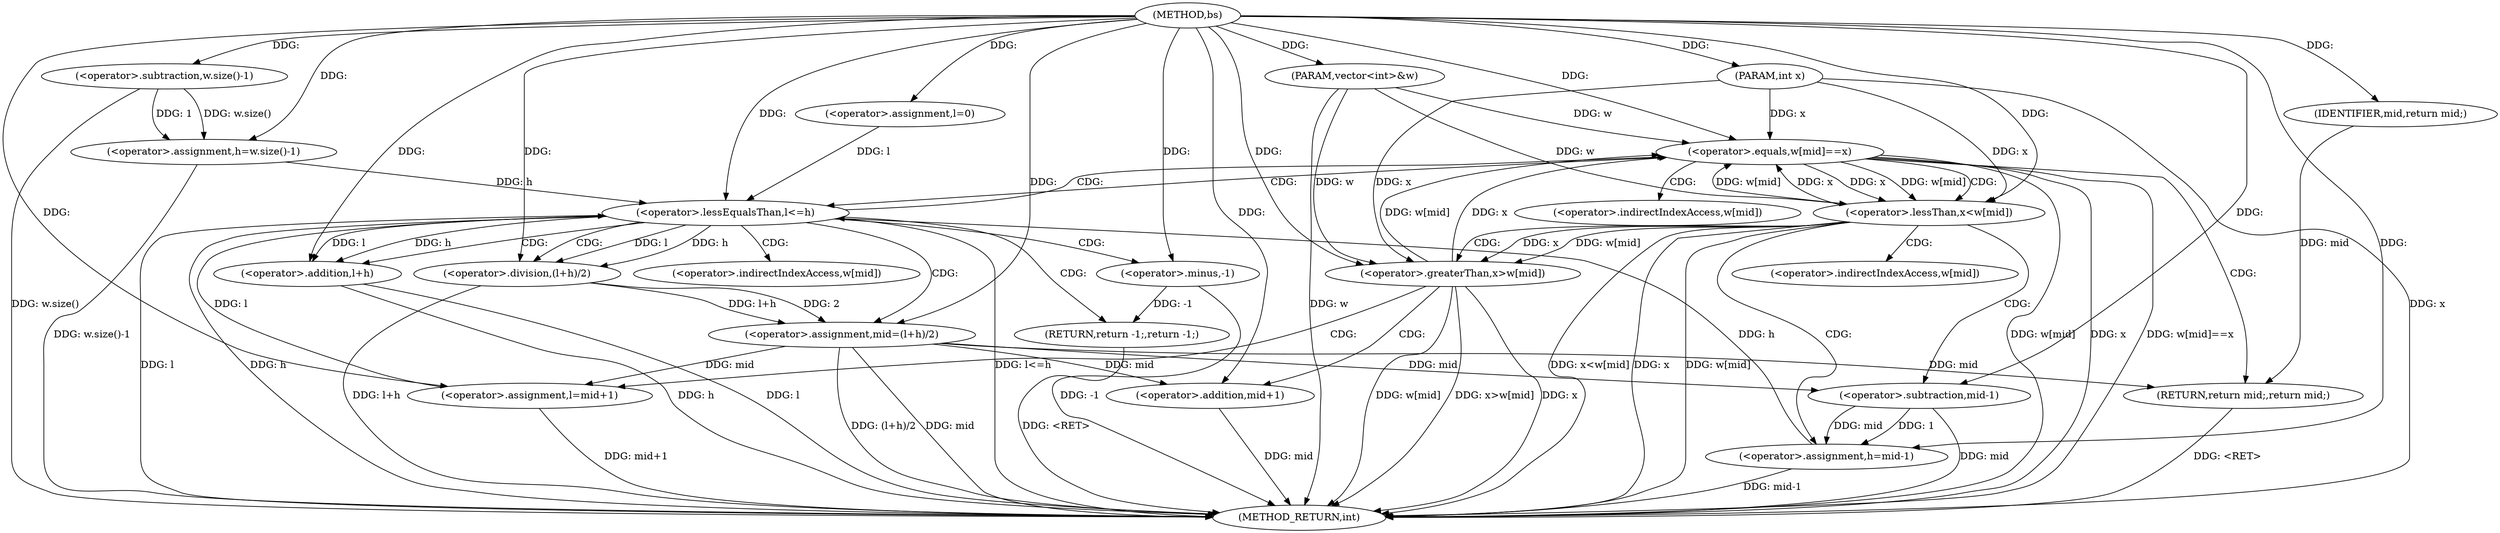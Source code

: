 digraph "bs" {  
"1000271" [label = "(METHOD,bs)" ]
"1000333" [label = "(METHOD_RETURN,int)" ]
"1000272" [label = "(PARAM,vector<int>&w)" ]
"1000273" [label = "(PARAM,int x)" ]
"1000276" [label = "(<operator>.assignment,l=0)" ]
"1000280" [label = "(<operator>.assignment,h=w.size()-1)" ]
"1000330" [label = "(RETURN,return -1;,return -1;)" ]
"1000286" [label = "(<operator>.lessEqualsThan,l<=h)" ]
"1000331" [label = "(<operator>.minus,-1)" ]
"1000282" [label = "(<operator>.subtraction,w.size()-1)" ]
"1000291" [label = "(<operator>.assignment,mid=(l+h)/2)" ]
"1000299" [label = "(<operator>.equals,w[mid]==x)" ]
"1000304" [label = "(RETURN,return mid;,return mid;)" ]
"1000293" [label = "(<operator>.division,(l+h)/2)" ]
"1000305" [label = "(IDENTIFIER,mid,return mid;)" ]
"1000294" [label = "(<operator>.addition,l+h)" ]
"1000308" [label = "(<operator>.lessThan,x<w[mid])" ]
"1000313" [label = "(<operator>.assignment,h=mid-1)" ]
"1000315" [label = "(<operator>.subtraction,mid-1)" ]
"1000320" [label = "(<operator>.greaterThan,x>w[mid])" ]
"1000325" [label = "(<operator>.assignment,l=mid+1)" ]
"1000327" [label = "(<operator>.addition,mid+1)" ]
"1000300" [label = "(<operator>.indirectIndexAccess,w[mid])" ]
"1000310" [label = "(<operator>.indirectIndexAccess,w[mid])" ]
"1000322" [label = "(<operator>.indirectIndexAccess,w[mid])" ]
  "1000330" -> "1000333"  [ label = "DDG: <RET>"] 
  "1000272" -> "1000333"  [ label = "DDG: w"] 
  "1000273" -> "1000333"  [ label = "DDG: x"] 
  "1000282" -> "1000333"  [ label = "DDG: w.size()"] 
  "1000280" -> "1000333"  [ label = "DDG: w.size()-1"] 
  "1000286" -> "1000333"  [ label = "DDG: l"] 
  "1000286" -> "1000333"  [ label = "DDG: h"] 
  "1000286" -> "1000333"  [ label = "DDG: l<=h"] 
  "1000331" -> "1000333"  [ label = "DDG: -1"] 
  "1000291" -> "1000333"  [ label = "DDG: mid"] 
  "1000294" -> "1000333"  [ label = "DDG: l"] 
  "1000294" -> "1000333"  [ label = "DDG: h"] 
  "1000293" -> "1000333"  [ label = "DDG: l+h"] 
  "1000291" -> "1000333"  [ label = "DDG: (l+h)/2"] 
  "1000299" -> "1000333"  [ label = "DDG: w[mid]"] 
  "1000299" -> "1000333"  [ label = "DDG: x"] 
  "1000299" -> "1000333"  [ label = "DDG: w[mid]==x"] 
  "1000308" -> "1000333"  [ label = "DDG: x"] 
  "1000308" -> "1000333"  [ label = "DDG: w[mid]"] 
  "1000308" -> "1000333"  [ label = "DDG: x<w[mid]"] 
  "1000320" -> "1000333"  [ label = "DDG: x"] 
  "1000320" -> "1000333"  [ label = "DDG: w[mid]"] 
  "1000320" -> "1000333"  [ label = "DDG: x>w[mid]"] 
  "1000327" -> "1000333"  [ label = "DDG: mid"] 
  "1000325" -> "1000333"  [ label = "DDG: mid+1"] 
  "1000315" -> "1000333"  [ label = "DDG: mid"] 
  "1000313" -> "1000333"  [ label = "DDG: mid-1"] 
  "1000304" -> "1000333"  [ label = "DDG: <RET>"] 
  "1000271" -> "1000272"  [ label = "DDG: "] 
  "1000271" -> "1000273"  [ label = "DDG: "] 
  "1000271" -> "1000276"  [ label = "DDG: "] 
  "1000282" -> "1000280"  [ label = "DDG: w.size()"] 
  "1000282" -> "1000280"  [ label = "DDG: 1"] 
  "1000331" -> "1000330"  [ label = "DDG: -1"] 
  "1000271" -> "1000280"  [ label = "DDG: "] 
  "1000271" -> "1000282"  [ label = "DDG: "] 
  "1000276" -> "1000286"  [ label = "DDG: l"] 
  "1000325" -> "1000286"  [ label = "DDG: l"] 
  "1000271" -> "1000286"  [ label = "DDG: "] 
  "1000280" -> "1000286"  [ label = "DDG: h"] 
  "1000313" -> "1000286"  [ label = "DDG: h"] 
  "1000293" -> "1000291"  [ label = "DDG: 2"] 
  "1000293" -> "1000291"  [ label = "DDG: l+h"] 
  "1000271" -> "1000331"  [ label = "DDG: "] 
  "1000271" -> "1000291"  [ label = "DDG: "] 
  "1000305" -> "1000304"  [ label = "DDG: mid"] 
  "1000291" -> "1000304"  [ label = "DDG: mid"] 
  "1000286" -> "1000293"  [ label = "DDG: l"] 
  "1000271" -> "1000293"  [ label = "DDG: "] 
  "1000286" -> "1000293"  [ label = "DDG: h"] 
  "1000308" -> "1000299"  [ label = "DDG: w[mid]"] 
  "1000320" -> "1000299"  [ label = "DDG: w[mid]"] 
  "1000272" -> "1000299"  [ label = "DDG: w"] 
  "1000308" -> "1000299"  [ label = "DDG: x"] 
  "1000320" -> "1000299"  [ label = "DDG: x"] 
  "1000273" -> "1000299"  [ label = "DDG: x"] 
  "1000271" -> "1000299"  [ label = "DDG: "] 
  "1000271" -> "1000305"  [ label = "DDG: "] 
  "1000286" -> "1000294"  [ label = "DDG: l"] 
  "1000271" -> "1000294"  [ label = "DDG: "] 
  "1000286" -> "1000294"  [ label = "DDG: h"] 
  "1000315" -> "1000313"  [ label = "DDG: 1"] 
  "1000315" -> "1000313"  [ label = "DDG: mid"] 
  "1000299" -> "1000308"  [ label = "DDG: x"] 
  "1000273" -> "1000308"  [ label = "DDG: x"] 
  "1000271" -> "1000308"  [ label = "DDG: "] 
  "1000299" -> "1000308"  [ label = "DDG: w[mid]"] 
  "1000272" -> "1000308"  [ label = "DDG: w"] 
  "1000271" -> "1000313"  [ label = "DDG: "] 
  "1000291" -> "1000315"  [ label = "DDG: mid"] 
  "1000271" -> "1000315"  [ label = "DDG: "] 
  "1000291" -> "1000325"  [ label = "DDG: mid"] 
  "1000271" -> "1000325"  [ label = "DDG: "] 
  "1000308" -> "1000320"  [ label = "DDG: x"] 
  "1000273" -> "1000320"  [ label = "DDG: x"] 
  "1000271" -> "1000320"  [ label = "DDG: "] 
  "1000308" -> "1000320"  [ label = "DDG: w[mid]"] 
  "1000272" -> "1000320"  [ label = "DDG: w"] 
  "1000291" -> "1000327"  [ label = "DDG: mid"] 
  "1000271" -> "1000327"  [ label = "DDG: "] 
  "1000286" -> "1000294"  [ label = "CDG: "] 
  "1000286" -> "1000299"  [ label = "CDG: "] 
  "1000286" -> "1000330"  [ label = "CDG: "] 
  "1000286" -> "1000331"  [ label = "CDG: "] 
  "1000286" -> "1000293"  [ label = "CDG: "] 
  "1000286" -> "1000300"  [ label = "CDG: "] 
  "1000286" -> "1000291"  [ label = "CDG: "] 
  "1000299" -> "1000286"  [ label = "CDG: "] 
  "1000299" -> "1000308"  [ label = "CDG: "] 
  "1000299" -> "1000304"  [ label = "CDG: "] 
  "1000299" -> "1000310"  [ label = "CDG: "] 
  "1000308" -> "1000315"  [ label = "CDG: "] 
  "1000308" -> "1000320"  [ label = "CDG: "] 
  "1000308" -> "1000322"  [ label = "CDG: "] 
  "1000308" -> "1000313"  [ label = "CDG: "] 
  "1000320" -> "1000327"  [ label = "CDG: "] 
  "1000320" -> "1000325"  [ label = "CDG: "] 
}
